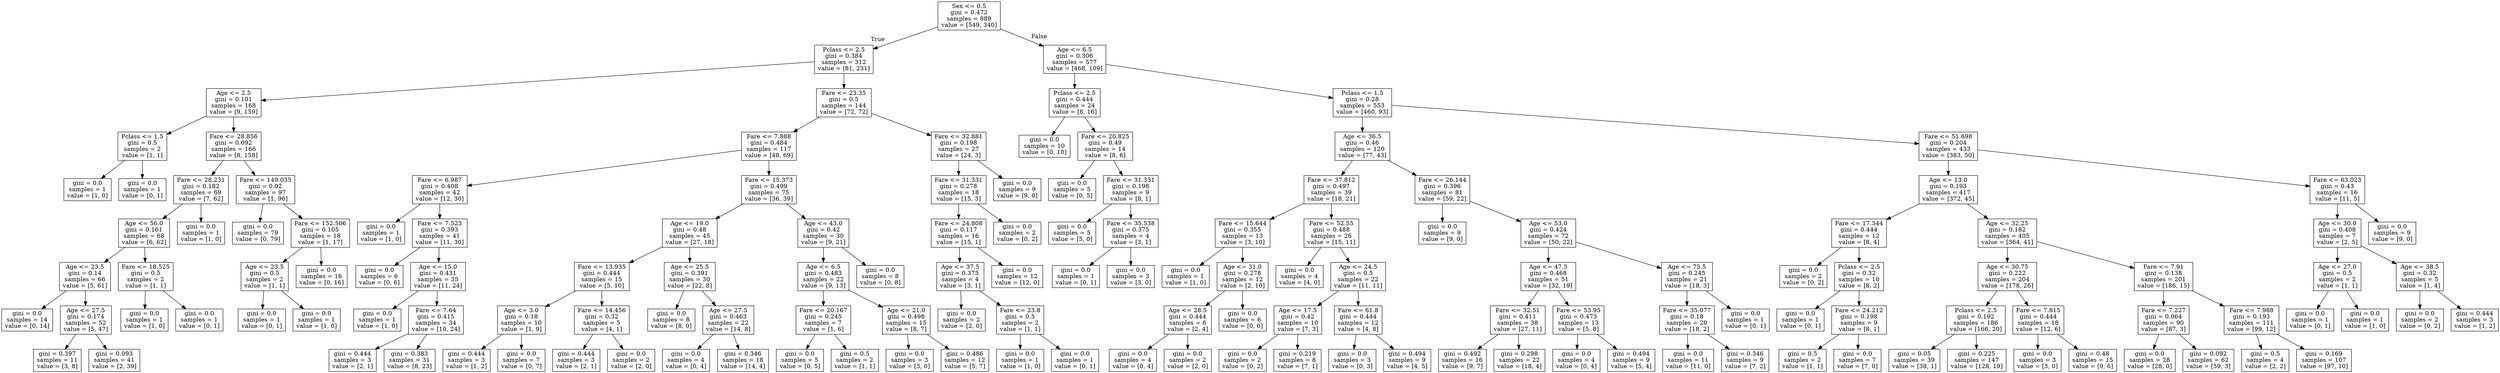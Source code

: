 digraph Tree {
node [shape=box] ;
0 [label="Sex <= 0.5\ngini = 0.472\nsamples = 889\nvalue = [549, 340]"] ;
1 [label="Pclass <= 2.5\ngini = 0.384\nsamples = 312\nvalue = [81, 231]"] ;
0 -> 1 [labeldistance=2.5, labelangle=45, headlabel="True"] ;
2 [label="Age <= 2.5\ngini = 0.101\nsamples = 168\nvalue = [9, 159]"] ;
1 -> 2 ;
3 [label="Pclass <= 1.5\ngini = 0.5\nsamples = 2\nvalue = [1, 1]"] ;
2 -> 3 ;
4 [label="gini = 0.0\nsamples = 1\nvalue = [1, 0]"] ;
3 -> 4 ;
5 [label="gini = 0.0\nsamples = 1\nvalue = [0, 1]"] ;
3 -> 5 ;
6 [label="Fare <= 28.856\ngini = 0.092\nsamples = 166\nvalue = [8, 158]"] ;
2 -> 6 ;
7 [label="Fare <= 28.231\ngini = 0.182\nsamples = 69\nvalue = [7, 62]"] ;
6 -> 7 ;
8 [label="Age <= 56.0\ngini = 0.161\nsamples = 68\nvalue = [6, 62]"] ;
7 -> 8 ;
9 [label="Age <= 23.5\ngini = 0.14\nsamples = 66\nvalue = [5, 61]"] ;
8 -> 9 ;
10 [label="gini = 0.0\nsamples = 14\nvalue = [0, 14]"] ;
9 -> 10 ;
11 [label="Age <= 27.5\ngini = 0.174\nsamples = 52\nvalue = [5, 47]"] ;
9 -> 11 ;
12 [label="gini = 0.397\nsamples = 11\nvalue = [3, 8]"] ;
11 -> 12 ;
13 [label="gini = 0.093\nsamples = 41\nvalue = [2, 39]"] ;
11 -> 13 ;
14 [label="Fare <= 18.525\ngini = 0.5\nsamples = 2\nvalue = [1, 1]"] ;
8 -> 14 ;
15 [label="gini = 0.0\nsamples = 1\nvalue = [1, 0]"] ;
14 -> 15 ;
16 [label="gini = 0.0\nsamples = 1\nvalue = [0, 1]"] ;
14 -> 16 ;
17 [label="gini = 0.0\nsamples = 1\nvalue = [1, 0]"] ;
7 -> 17 ;
18 [label="Fare <= 149.035\ngini = 0.02\nsamples = 97\nvalue = [1, 96]"] ;
6 -> 18 ;
19 [label="gini = 0.0\nsamples = 79\nvalue = [0, 79]"] ;
18 -> 19 ;
20 [label="Fare <= 152.506\ngini = 0.105\nsamples = 18\nvalue = [1, 17]"] ;
18 -> 20 ;
21 [label="Age <= 23.5\ngini = 0.5\nsamples = 2\nvalue = [1, 1]"] ;
20 -> 21 ;
22 [label="gini = 0.0\nsamples = 1\nvalue = [0, 1]"] ;
21 -> 22 ;
23 [label="gini = 0.0\nsamples = 1\nvalue = [1, 0]"] ;
21 -> 23 ;
24 [label="gini = 0.0\nsamples = 16\nvalue = [0, 16]"] ;
20 -> 24 ;
25 [label="Fare <= 23.35\ngini = 0.5\nsamples = 144\nvalue = [72, 72]"] ;
1 -> 25 ;
26 [label="Fare <= 7.888\ngini = 0.484\nsamples = 117\nvalue = [48, 69]"] ;
25 -> 26 ;
27 [label="Fare <= 6.987\ngini = 0.408\nsamples = 42\nvalue = [12, 30]"] ;
26 -> 27 ;
28 [label="gini = 0.0\nsamples = 1\nvalue = [1, 0]"] ;
27 -> 28 ;
29 [label="Fare <= 7.523\ngini = 0.393\nsamples = 41\nvalue = [11, 30]"] ;
27 -> 29 ;
30 [label="gini = 0.0\nsamples = 6\nvalue = [0, 6]"] ;
29 -> 30 ;
31 [label="Age <= 15.0\ngini = 0.431\nsamples = 35\nvalue = [11, 24]"] ;
29 -> 31 ;
32 [label="gini = 0.0\nsamples = 1\nvalue = [1, 0]"] ;
31 -> 32 ;
33 [label="Fare <= 7.64\ngini = 0.415\nsamples = 34\nvalue = [10, 24]"] ;
31 -> 33 ;
34 [label="gini = 0.444\nsamples = 3\nvalue = [2, 1]"] ;
33 -> 34 ;
35 [label="gini = 0.383\nsamples = 31\nvalue = [8, 23]"] ;
33 -> 35 ;
36 [label="Fare <= 15.373\ngini = 0.499\nsamples = 75\nvalue = [36, 39]"] ;
26 -> 36 ;
37 [label="Age <= 19.0\ngini = 0.48\nsamples = 45\nvalue = [27, 18]"] ;
36 -> 37 ;
38 [label="Fare <= 13.935\ngini = 0.444\nsamples = 15\nvalue = [5, 10]"] ;
37 -> 38 ;
39 [label="Age <= 3.0\ngini = 0.18\nsamples = 10\nvalue = [1, 9]"] ;
38 -> 39 ;
40 [label="gini = 0.444\nsamples = 3\nvalue = [1, 2]"] ;
39 -> 40 ;
41 [label="gini = 0.0\nsamples = 7\nvalue = [0, 7]"] ;
39 -> 41 ;
42 [label="Fare <= 14.456\ngini = 0.32\nsamples = 5\nvalue = [4, 1]"] ;
38 -> 42 ;
43 [label="gini = 0.444\nsamples = 3\nvalue = [2, 1]"] ;
42 -> 43 ;
44 [label="gini = 0.0\nsamples = 2\nvalue = [2, 0]"] ;
42 -> 44 ;
45 [label="Age <= 25.5\ngini = 0.391\nsamples = 30\nvalue = [22, 8]"] ;
37 -> 45 ;
46 [label="gini = 0.0\nsamples = 8\nvalue = [8, 0]"] ;
45 -> 46 ;
47 [label="Age <= 27.5\ngini = 0.463\nsamples = 22\nvalue = [14, 8]"] ;
45 -> 47 ;
48 [label="gini = 0.0\nsamples = 4\nvalue = [0, 4]"] ;
47 -> 48 ;
49 [label="gini = 0.346\nsamples = 18\nvalue = [14, 4]"] ;
47 -> 49 ;
50 [label="Age <= 43.0\ngini = 0.42\nsamples = 30\nvalue = [9, 21]"] ;
36 -> 50 ;
51 [label="Age <= 6.5\ngini = 0.483\nsamples = 22\nvalue = [9, 13]"] ;
50 -> 51 ;
52 [label="Fare <= 20.167\ngini = 0.245\nsamples = 7\nvalue = [1, 6]"] ;
51 -> 52 ;
53 [label="gini = 0.0\nsamples = 5\nvalue = [0, 5]"] ;
52 -> 53 ;
54 [label="gini = 0.5\nsamples = 2\nvalue = [1, 1]"] ;
52 -> 54 ;
55 [label="Age <= 21.0\ngini = 0.498\nsamples = 15\nvalue = [8, 7]"] ;
51 -> 55 ;
56 [label="gini = 0.0\nsamples = 3\nvalue = [3, 0]"] ;
55 -> 56 ;
57 [label="gini = 0.486\nsamples = 12\nvalue = [5, 7]"] ;
55 -> 57 ;
58 [label="gini = 0.0\nsamples = 8\nvalue = [0, 8]"] ;
50 -> 58 ;
59 [label="Fare <= 32.881\ngini = 0.198\nsamples = 27\nvalue = [24, 3]"] ;
25 -> 59 ;
60 [label="Fare <= 31.331\ngini = 0.278\nsamples = 18\nvalue = [15, 3]"] ;
59 -> 60 ;
61 [label="Fare <= 24.808\ngini = 0.117\nsamples = 16\nvalue = [15, 1]"] ;
60 -> 61 ;
62 [label="Age <= 37.5\ngini = 0.375\nsamples = 4\nvalue = [3, 1]"] ;
61 -> 62 ;
63 [label="gini = 0.0\nsamples = 2\nvalue = [2, 0]"] ;
62 -> 63 ;
64 [label="Fare <= 23.8\ngini = 0.5\nsamples = 2\nvalue = [1, 1]"] ;
62 -> 64 ;
65 [label="gini = 0.0\nsamples = 1\nvalue = [1, 0]"] ;
64 -> 65 ;
66 [label="gini = 0.0\nsamples = 1\nvalue = [0, 1]"] ;
64 -> 66 ;
67 [label="gini = 0.0\nsamples = 12\nvalue = [12, 0]"] ;
61 -> 67 ;
68 [label="gini = 0.0\nsamples = 2\nvalue = [0, 2]"] ;
60 -> 68 ;
69 [label="gini = 0.0\nsamples = 9\nvalue = [9, 0]"] ;
59 -> 69 ;
70 [label="Age <= 6.5\ngini = 0.306\nsamples = 577\nvalue = [468, 109]"] ;
0 -> 70 [labeldistance=2.5, labelangle=-45, headlabel="False"] ;
71 [label="Pclass <= 2.5\ngini = 0.444\nsamples = 24\nvalue = [8, 16]"] ;
70 -> 71 ;
72 [label="gini = 0.0\nsamples = 10\nvalue = [0, 10]"] ;
71 -> 72 ;
73 [label="Fare <= 20.825\ngini = 0.49\nsamples = 14\nvalue = [8, 6]"] ;
71 -> 73 ;
74 [label="gini = 0.0\nsamples = 5\nvalue = [0, 5]"] ;
73 -> 74 ;
75 [label="Fare <= 31.331\ngini = 0.198\nsamples = 9\nvalue = [8, 1]"] ;
73 -> 75 ;
76 [label="gini = 0.0\nsamples = 5\nvalue = [5, 0]"] ;
75 -> 76 ;
77 [label="Fare <= 35.538\ngini = 0.375\nsamples = 4\nvalue = [3, 1]"] ;
75 -> 77 ;
78 [label="gini = 0.0\nsamples = 1\nvalue = [0, 1]"] ;
77 -> 78 ;
79 [label="gini = 0.0\nsamples = 3\nvalue = [3, 0]"] ;
77 -> 79 ;
80 [label="Pclass <= 1.5\ngini = 0.28\nsamples = 553\nvalue = [460, 93]"] ;
70 -> 80 ;
81 [label="Age <= 36.5\ngini = 0.46\nsamples = 120\nvalue = [77, 43]"] ;
80 -> 81 ;
82 [label="Fare <= 37.812\ngini = 0.497\nsamples = 39\nvalue = [18, 21]"] ;
81 -> 82 ;
83 [label="Fare <= 15.644\ngini = 0.355\nsamples = 13\nvalue = [3, 10]"] ;
82 -> 83 ;
84 [label="gini = 0.0\nsamples = 1\nvalue = [1, 0]"] ;
83 -> 84 ;
85 [label="Age <= 31.0\ngini = 0.278\nsamples = 12\nvalue = [2, 10]"] ;
83 -> 85 ;
86 [label="Age <= 28.5\ngini = 0.444\nsamples = 6\nvalue = [2, 4]"] ;
85 -> 86 ;
87 [label="gini = 0.0\nsamples = 4\nvalue = [0, 4]"] ;
86 -> 87 ;
88 [label="gini = 0.0\nsamples = 2\nvalue = [2, 0]"] ;
86 -> 88 ;
89 [label="gini = 0.0\nsamples = 6\nvalue = [0, 6]"] ;
85 -> 89 ;
90 [label="Fare <= 52.55\ngini = 0.488\nsamples = 26\nvalue = [15, 11]"] ;
82 -> 90 ;
91 [label="gini = 0.0\nsamples = 4\nvalue = [4, 0]"] ;
90 -> 91 ;
92 [label="Age <= 24.5\ngini = 0.5\nsamples = 22\nvalue = [11, 11]"] ;
90 -> 92 ;
93 [label="Age <= 17.5\ngini = 0.42\nsamples = 10\nvalue = [7, 3]"] ;
92 -> 93 ;
94 [label="gini = 0.0\nsamples = 2\nvalue = [0, 2]"] ;
93 -> 94 ;
95 [label="gini = 0.219\nsamples = 8\nvalue = [7, 1]"] ;
93 -> 95 ;
96 [label="Fare <= 61.8\ngini = 0.444\nsamples = 12\nvalue = [4, 8]"] ;
92 -> 96 ;
97 [label="gini = 0.0\nsamples = 3\nvalue = [0, 3]"] ;
96 -> 97 ;
98 [label="gini = 0.494\nsamples = 9\nvalue = [4, 5]"] ;
96 -> 98 ;
99 [label="Fare <= 26.144\ngini = 0.396\nsamples = 81\nvalue = [59, 22]"] ;
81 -> 99 ;
100 [label="gini = 0.0\nsamples = 9\nvalue = [9, 0]"] ;
99 -> 100 ;
101 [label="Age <= 53.0\ngini = 0.424\nsamples = 72\nvalue = [50, 22]"] ;
99 -> 101 ;
102 [label="Age <= 47.5\ngini = 0.468\nsamples = 51\nvalue = [32, 19]"] ;
101 -> 102 ;
103 [label="Fare <= 32.51\ngini = 0.411\nsamples = 38\nvalue = [27, 11]"] ;
102 -> 103 ;
104 [label="gini = 0.492\nsamples = 16\nvalue = [9, 7]"] ;
103 -> 104 ;
105 [label="gini = 0.298\nsamples = 22\nvalue = [18, 4]"] ;
103 -> 105 ;
106 [label="Fare <= 53.95\ngini = 0.473\nsamples = 13\nvalue = [5, 8]"] ;
102 -> 106 ;
107 [label="gini = 0.0\nsamples = 4\nvalue = [0, 4]"] ;
106 -> 107 ;
108 [label="gini = 0.494\nsamples = 9\nvalue = [5, 4]"] ;
106 -> 108 ;
109 [label="Age <= 75.5\ngini = 0.245\nsamples = 21\nvalue = [18, 3]"] ;
101 -> 109 ;
110 [label="Fare <= 35.077\ngini = 0.18\nsamples = 20\nvalue = [18, 2]"] ;
109 -> 110 ;
111 [label="gini = 0.0\nsamples = 11\nvalue = [11, 0]"] ;
110 -> 111 ;
112 [label="gini = 0.346\nsamples = 9\nvalue = [7, 2]"] ;
110 -> 112 ;
113 [label="gini = 0.0\nsamples = 1\nvalue = [0, 1]"] ;
109 -> 113 ;
114 [label="Fare <= 51.698\ngini = 0.204\nsamples = 433\nvalue = [383, 50]"] ;
80 -> 114 ;
115 [label="Age <= 13.0\ngini = 0.193\nsamples = 417\nvalue = [372, 45]"] ;
114 -> 115 ;
116 [label="Fare <= 17.344\ngini = 0.444\nsamples = 12\nvalue = [8, 4]"] ;
115 -> 116 ;
117 [label="gini = 0.0\nsamples = 2\nvalue = [0, 2]"] ;
116 -> 117 ;
118 [label="Pclass <= 2.5\ngini = 0.32\nsamples = 10\nvalue = [8, 2]"] ;
116 -> 118 ;
119 [label="gini = 0.0\nsamples = 1\nvalue = [0, 1]"] ;
118 -> 119 ;
120 [label="Fare <= 24.212\ngini = 0.198\nsamples = 9\nvalue = [8, 1]"] ;
118 -> 120 ;
121 [label="gini = 0.5\nsamples = 2\nvalue = [1, 1]"] ;
120 -> 121 ;
122 [label="gini = 0.0\nsamples = 7\nvalue = [7, 0]"] ;
120 -> 122 ;
123 [label="Age <= 32.25\ngini = 0.182\nsamples = 405\nvalue = [364, 41]"] ;
115 -> 123 ;
124 [label="Age <= 30.75\ngini = 0.222\nsamples = 204\nvalue = [178, 26]"] ;
123 -> 124 ;
125 [label="Pclass <= 2.5\ngini = 0.192\nsamples = 186\nvalue = [166, 20]"] ;
124 -> 125 ;
126 [label="gini = 0.05\nsamples = 39\nvalue = [38, 1]"] ;
125 -> 126 ;
127 [label="gini = 0.225\nsamples = 147\nvalue = [128, 19]"] ;
125 -> 127 ;
128 [label="Fare <= 7.815\ngini = 0.444\nsamples = 18\nvalue = [12, 6]"] ;
124 -> 128 ;
129 [label="gini = 0.0\nsamples = 3\nvalue = [3, 0]"] ;
128 -> 129 ;
130 [label="gini = 0.48\nsamples = 15\nvalue = [9, 6]"] ;
128 -> 130 ;
131 [label="Fare <= 7.91\ngini = 0.138\nsamples = 201\nvalue = [186, 15]"] ;
123 -> 131 ;
132 [label="Fare <= 7.227\ngini = 0.064\nsamples = 90\nvalue = [87, 3]"] ;
131 -> 132 ;
133 [label="gini = 0.0\nsamples = 28\nvalue = [28, 0]"] ;
132 -> 133 ;
134 [label="gini = 0.092\nsamples = 62\nvalue = [59, 3]"] ;
132 -> 134 ;
135 [label="Fare <= 7.988\ngini = 0.193\nsamples = 111\nvalue = [99, 12]"] ;
131 -> 135 ;
136 [label="gini = 0.5\nsamples = 4\nvalue = [2, 2]"] ;
135 -> 136 ;
137 [label="gini = 0.169\nsamples = 107\nvalue = [97, 10]"] ;
135 -> 137 ;
138 [label="Fare <= 63.023\ngini = 0.43\nsamples = 16\nvalue = [11, 5]"] ;
114 -> 138 ;
139 [label="Age <= 30.0\ngini = 0.408\nsamples = 7\nvalue = [2, 5]"] ;
138 -> 139 ;
140 [label="Age <= 27.0\ngini = 0.5\nsamples = 2\nvalue = [1, 1]"] ;
139 -> 140 ;
141 [label="gini = 0.0\nsamples = 1\nvalue = [0, 1]"] ;
140 -> 141 ;
142 [label="gini = 0.0\nsamples = 1\nvalue = [1, 0]"] ;
140 -> 142 ;
143 [label="Age <= 38.5\ngini = 0.32\nsamples = 5\nvalue = [1, 4]"] ;
139 -> 143 ;
144 [label="gini = 0.0\nsamples = 2\nvalue = [0, 2]"] ;
143 -> 144 ;
145 [label="gini = 0.444\nsamples = 3\nvalue = [1, 2]"] ;
143 -> 145 ;
146 [label="gini = 0.0\nsamples = 9\nvalue = [9, 0]"] ;
138 -> 146 ;
}